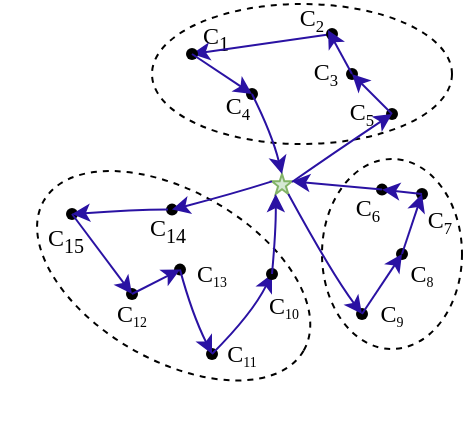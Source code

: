 <mxfile version="21.3.5" type="github">
  <diagram name="第 1 页" id="9OSQlvmqz8tbQNN5Cx6f">
    <mxGraphModel dx="973" dy="567" grid="1" gridSize="10" guides="1" tooltips="1" connect="1" arrows="1" fold="1" page="1" pageScale="1" pageWidth="827" pageHeight="1169" math="0" shadow="0">
      <root>
        <mxCell id="0" />
        <mxCell id="1" parent="0" />
        <mxCell id="NIDjE-EhYZSAO3xe9EpV-20" value="" style="ellipse;whiteSpace=wrap;html=1;align=center;dashed=1;rotation=30;fillColor=none;" parent="1" vertex="1">
          <mxGeometry x="115.84" y="298.69" width="150" height="84.38" as="geometry" />
        </mxCell>
        <mxCell id="NIDjE-EhYZSAO3xe9EpV-6" value="" style="shape=waypoint;sketch=0;fillStyle=solid;size=6;pointerEvents=1;points=[];fillColor=none;resizable=0;rotatable=0;perimeter=centerPerimeter;snapToPoint=1;" parent="1" vertex="1">
          <mxGeometry x="200" y="370" width="20" height="20" as="geometry" />
        </mxCell>
        <mxCell id="BGWmCEOkv6Jft1jm4b-4-23" value="" style="curved=1;endArrow=classic;html=1;rounded=0;strokeColor=#2A12A3;exitX=0.1;exitY=0.675;exitDx=0;exitDy=0;exitPerimeter=0;entryX=0.15;entryY=0.1;entryDx=0;entryDy=0;entryPerimeter=0;" edge="1" parent="1" source="NIDjE-EhYZSAO3xe9EpV-6" target="NIDjE-EhYZSAO3xe9EpV-16">
          <mxGeometry width="50" height="50" relative="1" as="geometry">
            <mxPoint x="540" y="370" as="sourcePoint" />
            <mxPoint x="520" y="327.81" as="targetPoint" />
            <Array as="points">
              <mxPoint x="230" y="360" />
            </Array>
          </mxGeometry>
        </mxCell>
        <mxCell id="NIDjE-EhYZSAO3xe9EpV-41" value="C&lt;span style=&quot;font-size: 8.333px;&quot;&gt;&lt;sub&gt;11&lt;/sub&gt;&lt;/span&gt;" style="rounded=0;whiteSpace=wrap;html=1;fillColor=none;strokeColor=none;fontFamily=Times New Roman;" parent="1" vertex="1">
          <mxGeometry x="215" y="370" width="20" height="20" as="geometry" />
        </mxCell>
        <mxCell id="NIDjE-EhYZSAO3xe9EpV-24" value="C&lt;span style=&quot;font-size: 10px;&quot;&gt;&lt;sub&gt;4&lt;/sub&gt;&lt;/span&gt;" style="rounded=0;whiteSpace=wrap;html=1;fillColor=none;strokeColor=none;fontFamily=Times New Roman;" parent="1" vertex="1">
          <mxGeometry x="215" y="247" width="16" height="20" as="geometry" />
        </mxCell>
        <mxCell id="NIDjE-EhYZSAO3xe9EpV-21" value="C&lt;sub&gt;1&lt;/sub&gt;" style="rounded=0;whiteSpace=wrap;html=1;fillColor=none;strokeColor=none;fontFamily=Times New Roman;" parent="1" vertex="1">
          <mxGeometry x="204" y="212" width="16" height="20" as="geometry" />
        </mxCell>
        <mxCell id="BGWmCEOkv6Jft1jm4b-4-9" value="" style="curved=1;endArrow=classic;html=1;rounded=0;strokeColor=#2A12A3;" edge="1" parent="1">
          <mxGeometry width="50" height="50" relative="1" as="geometry">
            <mxPoint x="270" y="220" as="sourcePoint" />
            <mxPoint x="200" y="230" as="targetPoint" />
            <Array as="points" />
          </mxGeometry>
        </mxCell>
        <mxCell id="NIDjE-EhYZSAO3xe9EpV-26" value="C&lt;span style=&quot;font-size: 10px;&quot;&gt;&lt;sub&gt;5&lt;/sub&gt;&lt;/span&gt;" style="rounded=0;whiteSpace=wrap;html=1;fillColor=none;strokeColor=none;fontFamily=Times New Roman;" parent="1" vertex="1">
          <mxGeometry x="277" y="250" width="16" height="20" as="geometry" />
        </mxCell>
        <mxCell id="NIDjE-EhYZSAO3xe9EpV-23" value="C&lt;span style=&quot;font-size: 10px;&quot;&gt;&lt;sub&gt;3&lt;/sub&gt;&lt;/span&gt;" style="rounded=0;whiteSpace=wrap;html=1;fillColor=none;strokeColor=none;fontFamily=Times New Roman;" parent="1" vertex="1">
          <mxGeometry x="257" y="230" width="20" height="20" as="geometry" />
        </mxCell>
        <mxCell id="NIDjE-EhYZSAO3xe9EpV-18" value="" style="ellipse;whiteSpace=wrap;html=1;align=center;dashed=1;fillColor=none;" parent="1" vertex="1">
          <mxGeometry x="180" y="205" width="150" height="70" as="geometry" />
        </mxCell>
        <mxCell id="NIDjE-EhYZSAO3xe9EpV-19" value="" style="ellipse;whiteSpace=wrap;html=1;align=center;dashed=1;fillColor=none;" parent="1" vertex="1">
          <mxGeometry x="265" y="282.5" width="70" height="95" as="geometry" />
        </mxCell>
        <mxCell id="NIDjE-EhYZSAO3xe9EpV-1" value="" style="shape=waypoint;sketch=0;fillStyle=solid;size=6;pointerEvents=1;points=[];fillColor=none;resizable=0;rotatable=0;perimeter=centerPerimeter;snapToPoint=1;" parent="1" vertex="1">
          <mxGeometry x="260" y="210" width="20" height="20" as="geometry" />
        </mxCell>
        <mxCell id="NIDjE-EhYZSAO3xe9EpV-2" value="" style="shape=waypoint;sketch=0;fillStyle=solid;size=6;pointerEvents=1;points=[];fillColor=none;resizable=0;rotatable=0;perimeter=centerPerimeter;snapToPoint=1;" parent="1" vertex="1">
          <mxGeometry x="285" y="287.81" width="20" height="20" as="geometry" />
        </mxCell>
        <mxCell id="NIDjE-EhYZSAO3xe9EpV-3" value="" style="shape=waypoint;sketch=0;fillStyle=solid;size=6;pointerEvents=1;points=[];fillColor=none;resizable=0;rotatable=0;perimeter=centerPerimeter;snapToPoint=1;" parent="1" vertex="1">
          <mxGeometry x="275" y="350" width="20" height="20" as="geometry" />
        </mxCell>
        <mxCell id="NIDjE-EhYZSAO3xe9EpV-4" value="" style="shape=waypoint;sketch=0;fillStyle=solid;size=6;pointerEvents=1;points=[];fillColor=none;resizable=0;rotatable=0;perimeter=centerPerimeter;snapToPoint=1;" parent="1" vertex="1">
          <mxGeometry x="290" y="250" width="20" height="20" as="geometry" />
        </mxCell>
        <mxCell id="NIDjE-EhYZSAO3xe9EpV-5" value="" style="shape=waypoint;sketch=0;fillStyle=solid;size=6;pointerEvents=1;points=[];fillColor=none;resizable=0;rotatable=0;perimeter=centerPerimeter;snapToPoint=1;" parent="1" vertex="1">
          <mxGeometry x="305" y="290" width="20" height="20" as="geometry" />
        </mxCell>
        <mxCell id="NIDjE-EhYZSAO3xe9EpV-7" value="" style="shape=waypoint;sketch=0;fillStyle=solid;size=6;pointerEvents=1;points=[];fillColor=none;resizable=0;rotatable=0;perimeter=centerPerimeter;snapToPoint=1;" parent="1" vertex="1">
          <mxGeometry x="180" y="297.81" width="20" height="20" as="geometry" />
        </mxCell>
        <mxCell id="NIDjE-EhYZSAO3xe9EpV-8" value="" style="shape=waypoint;sketch=0;fillStyle=solid;size=6;pointerEvents=1;points=[];fillColor=none;resizable=0;rotatable=0;perimeter=centerPerimeter;snapToPoint=1;" parent="1" vertex="1">
          <mxGeometry x="220" y="240" width="20" height="20" as="geometry" />
        </mxCell>
        <mxCell id="NIDjE-EhYZSAO3xe9EpV-9" value="" style="shape=waypoint;sketch=0;fillStyle=solid;size=6;pointerEvents=1;points=[];fillColor=none;resizable=0;rotatable=0;perimeter=centerPerimeter;snapToPoint=1;" parent="1" vertex="1">
          <mxGeometry x="190" y="220" width="20" height="20" as="geometry" />
        </mxCell>
        <mxCell id="NIDjE-EhYZSAO3xe9EpV-10" value="" style="shape=waypoint;sketch=0;fillStyle=solid;size=6;pointerEvents=1;points=[];fillColor=none;resizable=0;rotatable=0;perimeter=centerPerimeter;snapToPoint=1;" parent="1" vertex="1">
          <mxGeometry x="160" y="340" width="20" height="20" as="geometry" />
        </mxCell>
        <mxCell id="NIDjE-EhYZSAO3xe9EpV-11" value="" style="shape=waypoint;sketch=0;fillStyle=solid;size=6;pointerEvents=1;points=[];fillColor=none;resizable=0;rotatable=0;perimeter=centerPerimeter;snapToPoint=1;" parent="1" vertex="1">
          <mxGeometry x="130" y="300" width="20" height="20" as="geometry" />
        </mxCell>
        <mxCell id="NIDjE-EhYZSAO3xe9EpV-12" value="" style="shape=waypoint;sketch=0;fillStyle=solid;size=6;pointerEvents=1;points=[];fillColor=none;resizable=0;rotatable=0;perimeter=centerPerimeter;snapToPoint=1;" parent="1" vertex="1">
          <mxGeometry x="184" y="327.81" width="20" height="20" as="geometry" />
        </mxCell>
        <mxCell id="NIDjE-EhYZSAO3xe9EpV-13" value="" style="shape=waypoint;sketch=0;fillStyle=solid;size=6;pointerEvents=1;points=[];fillColor=none;resizable=0;rotatable=0;perimeter=centerPerimeter;snapToPoint=1;" parent="1" vertex="1">
          <mxGeometry x="270" y="230" width="20" height="20" as="geometry" />
        </mxCell>
        <mxCell id="NIDjE-EhYZSAO3xe9EpV-14" value="" style="shape=waypoint;sketch=0;fillStyle=solid;size=6;pointerEvents=1;points=[];fillColor=none;resizable=0;rotatable=0;perimeter=centerPerimeter;snapToPoint=1;" parent="1" vertex="1">
          <mxGeometry x="295" y="320" width="20" height="20" as="geometry" />
        </mxCell>
        <mxCell id="NIDjE-EhYZSAO3xe9EpV-16" value="" style="shape=waypoint;sketch=0;fillStyle=solid;size=6;pointerEvents=1;points=[];fillColor=none;resizable=0;rotatable=0;perimeter=centerPerimeter;snapToPoint=1;" parent="1" vertex="1">
          <mxGeometry x="230" y="330" width="20" height="20" as="geometry" />
        </mxCell>
        <mxCell id="NIDjE-EhYZSAO3xe9EpV-17" value="" style="verticalLabelPosition=bottom;verticalAlign=top;html=1;shape=mxgraph.basic.star;fillColor=#d5e8d4;strokeColor=#82b366;" parent="1" vertex="1">
          <mxGeometry x="240" y="290" width="10" height="10" as="geometry" />
        </mxCell>
        <mxCell id="NIDjE-EhYZSAO3xe9EpV-22" value="C&lt;span style=&quot;font-size: 10px;&quot;&gt;&lt;sub&gt;6&lt;/sub&gt;&lt;/span&gt;" style="rounded=0;whiteSpace=wrap;html=1;fillColor=none;strokeColor=none;fontFamily=Times New Roman;" parent="1" vertex="1">
          <mxGeometry x="280" y="297.81" width="16" height="20" as="geometry" />
        </mxCell>
        <mxCell id="NIDjE-EhYZSAO3xe9EpV-27" value="C&lt;span style=&quot;font-size: 10px;&quot;&gt;&lt;sub&gt;2&lt;/sub&gt;&lt;/span&gt;" style="rounded=0;whiteSpace=wrap;html=1;fillColor=none;strokeColor=none;fontFamily=Times New Roman;" parent="1" vertex="1">
          <mxGeometry x="252" y="203" width="16" height="20" as="geometry" />
        </mxCell>
        <mxCell id="NIDjE-EhYZSAO3xe9EpV-35" value="C&lt;span style=&quot;font-size: 8.333px;&quot;&gt;&lt;sub&gt;13&lt;/sub&gt;&lt;/span&gt;" style="rounded=0;whiteSpace=wrap;html=1;fillColor=none;strokeColor=none;fontFamily=Times New Roman;" parent="1" vertex="1">
          <mxGeometry x="200" y="330" width="20" height="20" as="geometry" />
        </mxCell>
        <mxCell id="NIDjE-EhYZSAO3xe9EpV-36" value="C&lt;span style=&quot;font-size: 8.333px;&quot;&gt;&lt;sub&gt;9&lt;/sub&gt;&lt;/span&gt;" style="rounded=0;whiteSpace=wrap;html=1;fillColor=none;strokeColor=none;fontFamily=Times New Roman;" parent="1" vertex="1">
          <mxGeometry x="290" y="350" width="20" height="20" as="geometry" />
        </mxCell>
        <mxCell id="NIDjE-EhYZSAO3xe9EpV-37" value="C&lt;span style=&quot;font-size: 8.333px;&quot;&gt;&lt;sub&gt;8&lt;/sub&gt;&lt;/span&gt;" style="rounded=0;whiteSpace=wrap;html=1;fillColor=none;strokeColor=none;fontFamily=Times New Roman;" parent="1" vertex="1">
          <mxGeometry x="305" y="330" width="20" height="20" as="geometry" />
        </mxCell>
        <mxCell id="NIDjE-EhYZSAO3xe9EpV-38" value="C&lt;span style=&quot;font-size: 10px;&quot;&gt;&lt;sub&gt;7&lt;/sub&gt;&lt;/span&gt;" style="rounded=0;whiteSpace=wrap;html=1;fillColor=none;strokeColor=none;fontFamily=Times New Roman;" parent="1" vertex="1">
          <mxGeometry x="314" y="304" width="20" height="20" as="geometry" />
        </mxCell>
        <mxCell id="NIDjE-EhYZSAO3xe9EpV-40" value="C&lt;span style=&quot;font-size: 8.333px;&quot;&gt;&lt;sub&gt;12&lt;/sub&gt;&lt;/span&gt;" style="rounded=0;whiteSpace=wrap;html=1;fillColor=none;strokeColor=none;fontFamily=Times New Roman;" parent="1" vertex="1">
          <mxGeometry x="160" y="350" width="20" height="20" as="geometry" />
        </mxCell>
        <mxCell id="NIDjE-EhYZSAO3xe9EpV-42" value="C&lt;span style=&quot;font-size: 8.333px;&quot;&gt;&lt;sub&gt;10&lt;/sub&gt;&lt;/span&gt;" style="rounded=0;whiteSpace=wrap;html=1;fillColor=none;strokeColor=none;fontFamily=Times New Roman;" parent="1" vertex="1">
          <mxGeometry x="236" y="345.81" width="20" height="20" as="geometry" />
        </mxCell>
        <mxCell id="NIDjE-EhYZSAO3xe9EpV-45" value="C&lt;sub&gt;15&lt;br&gt;&lt;/sub&gt;" style="rounded=0;whiteSpace=wrap;html=1;fillColor=none;strokeColor=none;fontFamily=Times New Roman;" parent="1" vertex="1">
          <mxGeometry x="129" y="313" width="16" height="20" as="geometry" />
        </mxCell>
        <mxCell id="NIDjE-EhYZSAO3xe9EpV-46" value="C&lt;sub&gt;14&lt;/sub&gt;" style="rounded=0;whiteSpace=wrap;html=1;fillColor=none;strokeColor=none;fontFamily=Times New Roman;" parent="1" vertex="1">
          <mxGeometry x="180" y="307.81" width="16" height="20" as="geometry" />
        </mxCell>
        <mxCell id="BGWmCEOkv6Jft1jm4b-4-4" value="" style="curved=1;endArrow=classic;html=1;rounded=0;entryX=0.75;entryY=0.55;entryDx=0;entryDy=0;entryPerimeter=0;strokeColor=#2A12A3;" edge="1" parent="1" target="NIDjE-EhYZSAO3xe9EpV-4">
          <mxGeometry width="50" height="50" relative="1" as="geometry">
            <mxPoint x="250" y="294" as="sourcePoint" />
            <mxPoint x="440" y="270" as="targetPoint" />
            <Array as="points">
              <mxPoint x="270" y="280" />
            </Array>
          </mxGeometry>
        </mxCell>
        <mxCell id="BGWmCEOkv6Jft1jm4b-4-5" value="" style="curved=1;endArrow=classic;html=1;rounded=0;strokeColor=#2A12A3;" edge="1" parent="1" source="NIDjE-EhYZSAO3xe9EpV-4" target="NIDjE-EhYZSAO3xe9EpV-13">
          <mxGeometry width="50" height="50" relative="1" as="geometry">
            <mxPoint x="260" y="304" as="sourcePoint" />
            <mxPoint x="310" y="270" as="targetPoint" />
            <Array as="points" />
          </mxGeometry>
        </mxCell>
        <mxCell id="BGWmCEOkv6Jft1jm4b-4-7" value="" style="curved=1;endArrow=classic;html=1;rounded=0;strokeColor=#2A12A3;exitX=0.725;exitY=0.135;exitDx=0;exitDy=0;exitPerimeter=0;entryX=1;entryY=0.367;entryDx=0;entryDy=0;entryPerimeter=0;" edge="1" parent="1" source="NIDjE-EhYZSAO3xe9EpV-2" target="NIDjE-EhYZSAO3xe9EpV-17">
          <mxGeometry width="50" height="50" relative="1" as="geometry">
            <mxPoint x="490" y="320" as="sourcePoint" />
            <mxPoint x="470" y="277.81" as="targetPoint" />
            <Array as="points" />
          </mxGeometry>
        </mxCell>
        <mxCell id="BGWmCEOkv6Jft1jm4b-4-8" value="" style="curved=1;endArrow=classic;html=1;rounded=0;strokeColor=#2A12A3;entryX=0.7;entryY=0.675;entryDx=0;entryDy=0;entryPerimeter=0;" edge="1" parent="1" target="NIDjE-EhYZSAO3xe9EpV-8">
          <mxGeometry width="50" height="50" relative="1" as="geometry">
            <mxPoint x="200" y="230" as="sourcePoint" />
            <mxPoint x="480" y="287.81" as="targetPoint" />
            <Array as="points" />
          </mxGeometry>
        </mxCell>
        <mxCell id="BGWmCEOkv6Jft1jm4b-4-10" value="" style="curved=1;endArrow=classic;html=1;rounded=0;strokeColor=#2A12A3;entryX=1;entryY=0.75;entryDx=0;entryDy=0;" edge="1" parent="1" target="NIDjE-EhYZSAO3xe9EpV-27">
          <mxGeometry width="50" height="50" relative="1" as="geometry">
            <mxPoint x="280" y="240" as="sourcePoint" />
            <mxPoint x="260" y="197.81" as="targetPoint" />
            <Array as="points" />
          </mxGeometry>
        </mxCell>
        <mxCell id="BGWmCEOkv6Jft1jm4b-4-13" value="" style="curved=1;endArrow=classic;html=1;rounded=0;strokeColor=#2A12A3;exitX=0.775;exitY=0.935;exitDx=0;exitDy=0;exitPerimeter=0;entryX=0.025;entryY=0.6;entryDx=0;entryDy=0;entryPerimeter=0;" edge="1" parent="1" source="NIDjE-EhYZSAO3xe9EpV-12" target="NIDjE-EhYZSAO3xe9EpV-6">
          <mxGeometry width="50" height="50" relative="1" as="geometry">
            <mxPoint x="500" y="330" as="sourcePoint" />
            <mxPoint x="480" y="287.81" as="targetPoint" />
            <Array as="points">
              <mxPoint x="200" y="360" />
            </Array>
          </mxGeometry>
        </mxCell>
        <mxCell id="BGWmCEOkv6Jft1jm4b-4-14" value="" style="curved=1;endArrow=classic;html=1;rounded=0;strokeColor=#2A12A3;exitX=0.875;exitY=0.6;exitDx=0;exitDy=0;exitPerimeter=0;entryX=0.3;entryY=0.56;entryDx=0;entryDy=0;entryPerimeter=0;" edge="1" parent="1" source="NIDjE-EhYZSAO3xe9EpV-10" target="NIDjE-EhYZSAO3xe9EpV-12">
          <mxGeometry width="50" height="50" relative="1" as="geometry">
            <mxPoint x="510" y="340" as="sourcePoint" />
            <mxPoint x="490" y="297.81" as="targetPoint" />
            <Array as="points" />
          </mxGeometry>
        </mxCell>
        <mxCell id="BGWmCEOkv6Jft1jm4b-4-15" value="" style="curved=1;endArrow=classic;html=1;rounded=0;strokeColor=#2A12A3;exitX=0.55;exitY=0.075;exitDx=0;exitDy=0;exitPerimeter=0;entryX=0.475;entryY=0.125;entryDx=0;entryDy=0;entryPerimeter=0;" edge="1" parent="1" source="NIDjE-EhYZSAO3xe9EpV-11" target="NIDjE-EhYZSAO3xe9EpV-10">
          <mxGeometry width="50" height="50" relative="1" as="geometry">
            <mxPoint x="520" y="350" as="sourcePoint" />
            <mxPoint x="500" y="307.81" as="targetPoint" />
            <Array as="points" />
          </mxGeometry>
        </mxCell>
        <mxCell id="BGWmCEOkv6Jft1jm4b-4-16" value="" style="curved=1;endArrow=classic;html=1;rounded=0;strokeColor=#2A12A3;exitX=0.5;exitY=0;exitDx=0;exitDy=0;entryX=0.5;entryY=0.15;entryDx=0;entryDy=0;entryPerimeter=0;" edge="1" parent="1" source="NIDjE-EhYZSAO3xe9EpV-46" target="NIDjE-EhYZSAO3xe9EpV-11">
          <mxGeometry width="50" height="50" relative="1" as="geometry">
            <mxPoint x="530" y="360" as="sourcePoint" />
            <mxPoint x="510" y="317.81" as="targetPoint" />
            <Array as="points">
              <mxPoint x="170" y="308" />
            </Array>
          </mxGeometry>
        </mxCell>
        <mxCell id="BGWmCEOkv6Jft1jm4b-4-17" value="" style="curved=1;endArrow=classic;html=1;rounded=0;strokeColor=#2A12A3;exitX=0;exitY=0.367;exitDx=0;exitDy=0;exitPerimeter=0;entryX=0.6;entryY=0.135;entryDx=0;entryDy=0;entryPerimeter=0;" edge="1" parent="1" source="NIDjE-EhYZSAO3xe9EpV-17" target="NIDjE-EhYZSAO3xe9EpV-7">
          <mxGeometry width="50" height="50" relative="1" as="geometry">
            <mxPoint x="540" y="370" as="sourcePoint" />
            <mxPoint x="520" y="327.81" as="targetPoint" />
            <Array as="points">
              <mxPoint x="220" y="300" />
            </Array>
          </mxGeometry>
        </mxCell>
        <mxCell id="BGWmCEOkv6Jft1jm4b-4-18" value="" style="curved=1;endArrow=classic;html=1;rounded=0;strokeColor=#2A12A3;entryX=0.5;entryY=0;entryDx=0;entryDy=0;entryPerimeter=0;" edge="1" parent="1" source="NIDjE-EhYZSAO3xe9EpV-8" target="NIDjE-EhYZSAO3xe9EpV-17">
          <mxGeometry width="50" height="50" relative="1" as="geometry">
            <mxPoint x="380" y="302.19" as="sourcePoint" />
            <mxPoint x="410" y="310" as="targetPoint" />
            <Array as="points">
              <mxPoint x="240" y="270" />
            </Array>
          </mxGeometry>
        </mxCell>
        <mxCell id="BGWmCEOkv6Jft1jm4b-4-19" value="" style="curved=1;endArrow=classic;html=1;rounded=0;strokeColor=#2A12A3;exitX=0.275;exitY=0.175;exitDx=0;exitDy=0;exitPerimeter=0;entryX=0.6;entryY=0.01;entryDx=0;entryDy=0;entryPerimeter=0;" edge="1" parent="1" source="NIDjE-EhYZSAO3xe9EpV-5" target="NIDjE-EhYZSAO3xe9EpV-2">
          <mxGeometry width="50" height="50" relative="1" as="geometry">
            <mxPoint x="500" y="330" as="sourcePoint" />
            <mxPoint x="480" y="287.81" as="targetPoint" />
            <Array as="points" />
          </mxGeometry>
        </mxCell>
        <mxCell id="BGWmCEOkv6Jft1jm4b-4-20" value="" style="curved=1;endArrow=classic;html=1;rounded=0;strokeColor=#2A12A3;exitX=0.275;exitY=0.575;exitDx=0;exitDy=0;exitPerimeter=0;entryX=0;entryY=0;entryDx=0;entryDy=0;" edge="1" parent="1" source="NIDjE-EhYZSAO3xe9EpV-3" target="NIDjE-EhYZSAO3xe9EpV-37">
          <mxGeometry width="50" height="50" relative="1" as="geometry">
            <mxPoint x="510" y="340" as="sourcePoint" />
            <mxPoint x="490" y="297.81" as="targetPoint" />
            <Array as="points" />
          </mxGeometry>
        </mxCell>
        <mxCell id="BGWmCEOkv6Jft1jm4b-4-21" value="" style="curved=1;endArrow=classic;html=1;rounded=0;strokeColor=#2A12A3;exitX=0.815;exitY=1;exitDx=0;exitDy=0;exitPerimeter=0;" edge="1" parent="1" source="NIDjE-EhYZSAO3xe9EpV-17" target="NIDjE-EhYZSAO3xe9EpV-3">
          <mxGeometry width="50" height="50" relative="1" as="geometry">
            <mxPoint x="520" y="350" as="sourcePoint" />
            <mxPoint x="500" y="307.81" as="targetPoint" />
            <Array as="points">
              <mxPoint x="270" y="340" />
            </Array>
          </mxGeometry>
        </mxCell>
        <mxCell id="BGWmCEOkv6Jft1jm4b-4-22" value="" style="curved=1;endArrow=classic;html=1;rounded=0;strokeColor=#2A12A3;entryX=0.185;entryY=1;entryDx=0;entryDy=0;entryPerimeter=0;" edge="1" parent="1" source="NIDjE-EhYZSAO3xe9EpV-16" target="NIDjE-EhYZSAO3xe9EpV-17">
          <mxGeometry width="50" height="50" relative="1" as="geometry">
            <mxPoint x="530" y="360" as="sourcePoint" />
            <mxPoint x="510" y="317.81" as="targetPoint" />
            <Array as="points">
              <mxPoint x="242" y="318" />
            </Array>
          </mxGeometry>
        </mxCell>
        <mxCell id="BGWmCEOkv6Jft1jm4b-4-24" value="" style="curved=1;endArrow=classic;html=1;rounded=0;strokeColor=#2A12A3;exitX=0.225;exitY=0.075;exitDx=0;exitDy=0;exitPerimeter=0;entryX=0.275;entryY=0.05;entryDx=0;entryDy=0;entryPerimeter=0;" edge="1" parent="1" source="NIDjE-EhYZSAO3xe9EpV-14" target="NIDjE-EhYZSAO3xe9EpV-5">
          <mxGeometry width="50" height="50" relative="1" as="geometry">
            <mxPoint x="510" y="340" as="sourcePoint" />
            <mxPoint x="490" y="297.81" as="targetPoint" />
            <Array as="points" />
          </mxGeometry>
        </mxCell>
      </root>
    </mxGraphModel>
  </diagram>
</mxfile>
